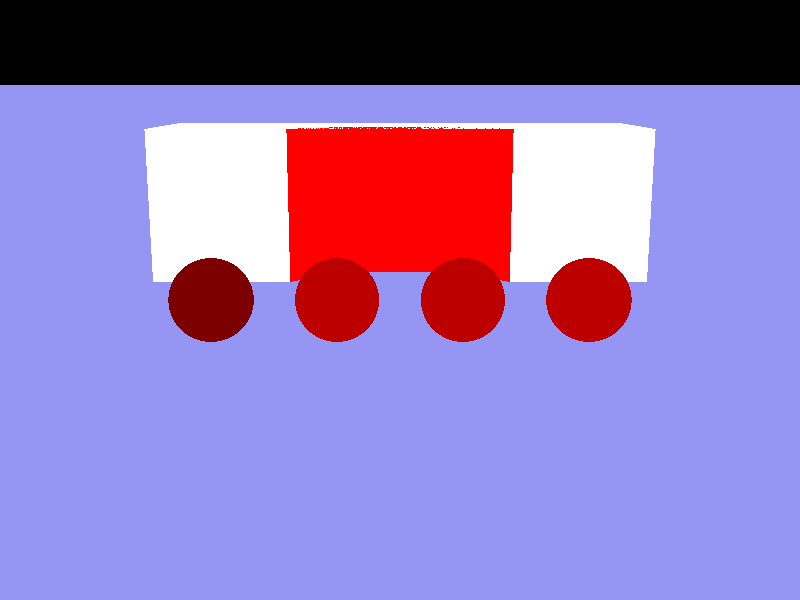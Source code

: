 #include "colors.inc"

background {color Black}

camera {
  location <45,0,10>
  sky <0,0,1>
  right -x * image_width/image_height
  look_at <0,0,0>
  angle 45
}

light_source { <15,20,15> color White }

plane { <0,0,1>, -4
  texture { 
    pigment {color rgb <.3,.3,.9> }
    finish { ambient .1 diffuse 0.9 phong 1.0 reflection .2}
  }
}

difference {
  box { <-35,-18,-5> <-24,18,7>
    texture {
      pigment {color White}
      finish {ambient 0 diffuse 0 phong .5 reflection 1 }
    }
  }
  cylinder { <-18,0,-5>, <-18,0,7>, 10
    texture {
      pigment{color Red}
      finish {ambient 0 diffuse 0 phong .5 reflection 1 }
    }
  }
}

sphere { <0,-9,0>, 2
  texture {
    pigment {color rgb <.2,0,0>}
    finish {ambient .2 }
  }
}

sphere { <0,-3,0>, 2
  texture {
    pigment {color rgb <.5,0,0>}
    finish {ambient .2 diffuse .9 }
  }
}

sphere { <0,3,0>, 2
  texture {
    pigment {color rgb <.5,0,0>}
    finish {ambient .2 diffuse .9 phong 1 }
  }
}

sphere { <0,9,0>, 2
  texture {
    pigment {color rgb <.5,0,0>}
    finish {ambient .2 diffuse .9 phong 1 reflection 1 }
  }
}

